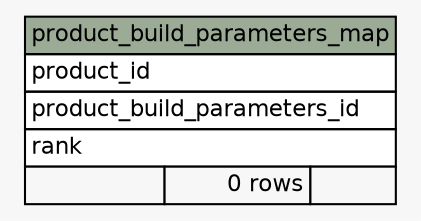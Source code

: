 // dot 2.2.1 on Windows 10 10.0
// SchemaSpy rev 590
digraph "product_build_parameters_map" {
  graph [
    rankdir="RL"
    bgcolor="#f7f7f7"
    nodesep="0.18"
    ranksep="0.46"
    fontname="Helvetica"
    fontsize="11"
  ];
  node [
    fontname="Helvetica"
    fontsize="11"
    shape="plaintext"
  ];
  edge [
    arrowsize="0.8"
  ];
  "product_build_parameters_map" [
    label=<
    <TABLE BORDER="0" CELLBORDER="1" CELLSPACING="0" BGCOLOR="#ffffff">
      <TR><TD COLSPAN="3" BGCOLOR="#9bab96" ALIGN="CENTER">product_build_parameters_map</TD></TR>
      <TR><TD PORT="product_id" COLSPAN="3" ALIGN="LEFT">product_id</TD></TR>
      <TR><TD PORT="product_build_parameters_id" COLSPAN="3" ALIGN="LEFT">product_build_parameters_id</TD></TR>
      <TR><TD PORT="rank" COLSPAN="3" ALIGN="LEFT">rank</TD></TR>
      <TR><TD ALIGN="LEFT" BGCOLOR="#f7f7f7">  </TD><TD ALIGN="RIGHT" BGCOLOR="#f7f7f7">0 rows</TD><TD ALIGN="RIGHT" BGCOLOR="#f7f7f7">  </TD></TR>
    </TABLE>>
    URL="tables/product_build_parameters_map.html"
    tooltip="product_build_parameters_map"
  ];
}
